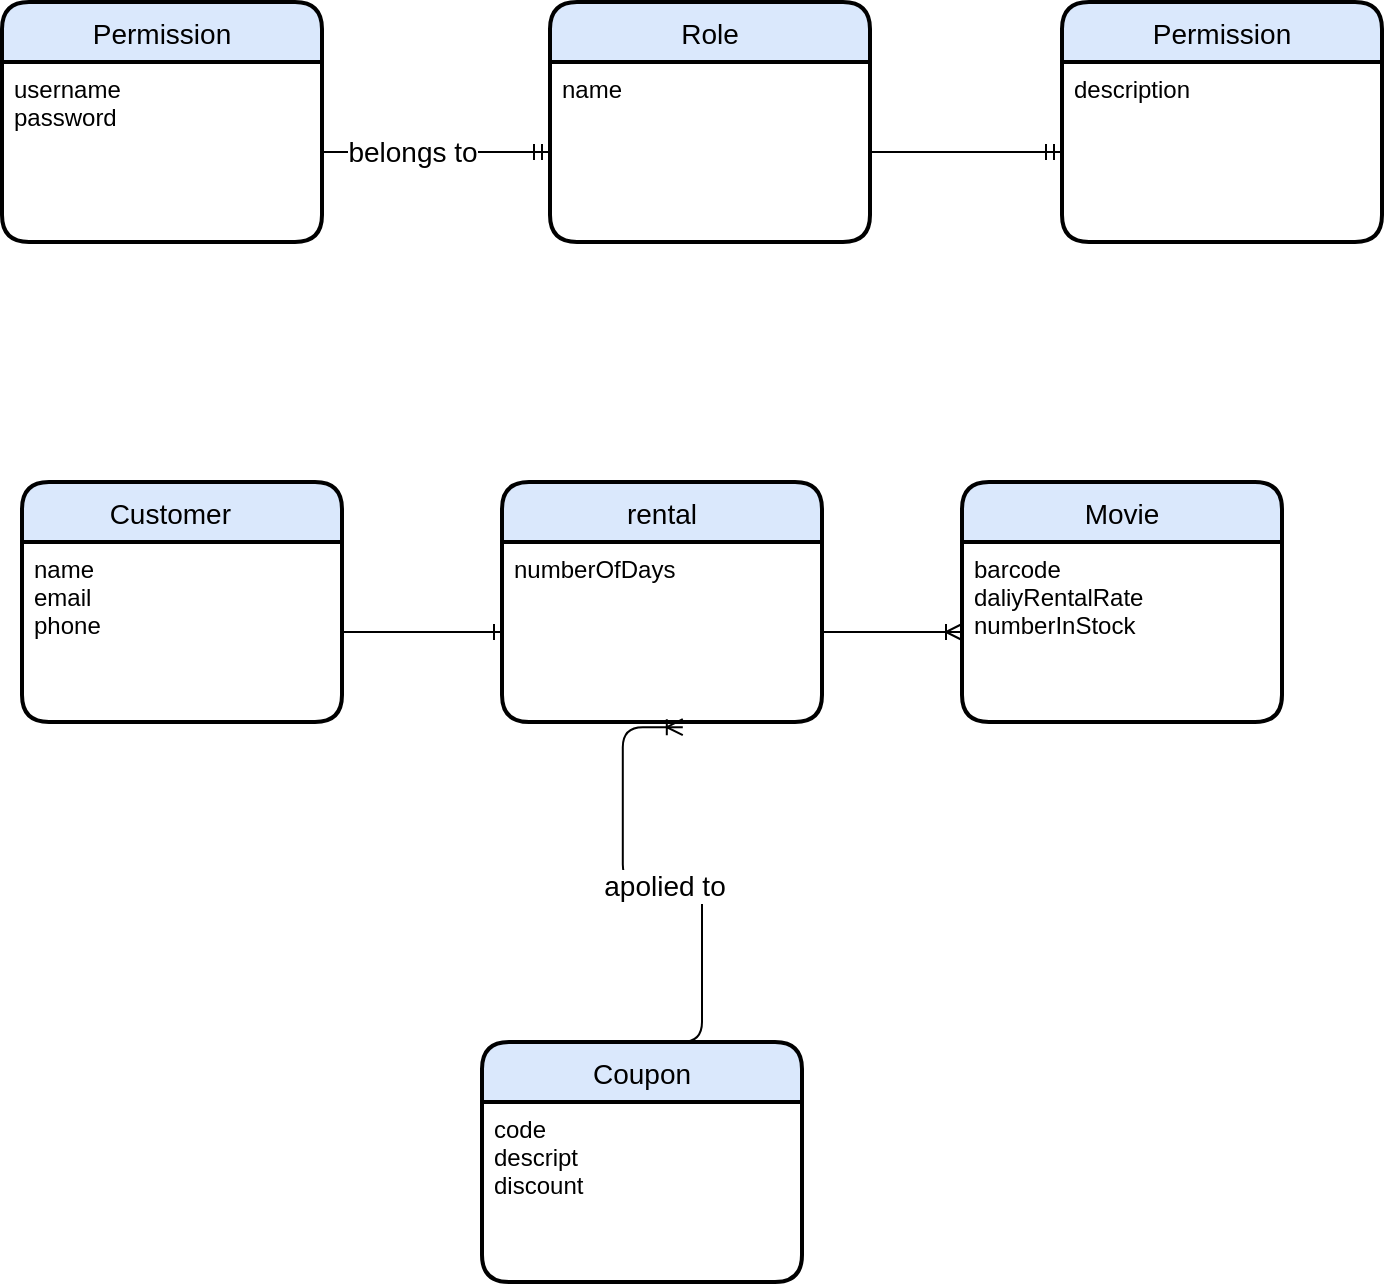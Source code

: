 <mxfile version="15.2.9" type="github">
  <diagram id="_vZujDajarzqPkOY30oS" name="Page-1">
    <mxGraphModel dx="1038" dy="574" grid="1" gridSize="10" guides="1" tooltips="1" connect="1" arrows="1" fold="1" page="1" pageScale="1" pageWidth="827" pageHeight="1169" math="0" shadow="0">
      <root>
        <mxCell id="FtsJpbPkDcVGlRcWK5zW-0" />
        <mxCell id="FtsJpbPkDcVGlRcWK5zW-1" parent="FtsJpbPkDcVGlRcWK5zW-0" />
        <mxCell id="scrA3k0KXx9jLyG4gnvB-17" value="Permission" style="swimlane;childLayout=stackLayout;horizontal=1;startSize=30;horizontalStack=0;rounded=1;fontSize=14;fontStyle=0;strokeWidth=2;resizeParent=0;resizeLast=1;shadow=0;dashed=0;align=center;fillColor=#dae8fc;" parent="FtsJpbPkDcVGlRcWK5zW-1" vertex="1">
          <mxGeometry x="590" y="30" width="160" height="120" as="geometry" />
        </mxCell>
        <mxCell id="scrA3k0KXx9jLyG4gnvB-18" value="description" style="align=left;strokeColor=none;fillColor=none;spacingLeft=4;fontSize=12;verticalAlign=top;resizable=0;rotatable=0;part=1;" parent="scrA3k0KXx9jLyG4gnvB-17" vertex="1">
          <mxGeometry y="30" width="160" height="90" as="geometry" />
        </mxCell>
        <mxCell id="rZKjG5YOGtt5fBIhlF__-1" value="Movie" style="swimlane;childLayout=stackLayout;horizontal=1;startSize=30;horizontalStack=0;rounded=1;fontSize=14;fontStyle=0;strokeWidth=2;resizeParent=0;resizeLast=1;shadow=0;dashed=0;align=center;fillColor=#dae8fc;" parent="FtsJpbPkDcVGlRcWK5zW-1" vertex="1">
          <mxGeometry x="540" y="270" width="160" height="120" as="geometry" />
        </mxCell>
        <mxCell id="rZKjG5YOGtt5fBIhlF__-2" value="barcode&#xa;daliyRentalRate&#xa;numberInStock" style="align=left;strokeColor=none;fillColor=none;spacingLeft=4;fontSize=12;verticalAlign=top;resizable=0;rotatable=0;part=1;" parent="rZKjG5YOGtt5fBIhlF__-1" vertex="1">
          <mxGeometry y="30" width="160" height="90" as="geometry" />
        </mxCell>
        <mxCell id="rZKjG5YOGtt5fBIhlF__-3" value="Customer   " style="swimlane;childLayout=stackLayout;horizontal=1;startSize=30;horizontalStack=0;rounded=1;fontSize=14;fontStyle=0;strokeWidth=2;resizeParent=0;resizeLast=1;shadow=0;dashed=0;align=center;fillColor=#dae8fc;" parent="FtsJpbPkDcVGlRcWK5zW-1" vertex="1">
          <mxGeometry x="70" y="270" width="160" height="120" as="geometry" />
        </mxCell>
        <mxCell id="rZKjG5YOGtt5fBIhlF__-4" value="name&#xa;email&#xa;phone" style="align=left;strokeColor=none;fillColor=none;spacingLeft=4;fontSize=12;verticalAlign=top;resizable=0;rotatable=0;part=1;" parent="rZKjG5YOGtt5fBIhlF__-3" vertex="1">
          <mxGeometry y="30" width="160" height="90" as="geometry" />
        </mxCell>
        <mxCell id="rZKjG5YOGtt5fBIhlF__-11" value="rental" style="swimlane;childLayout=stackLayout;horizontal=1;startSize=30;horizontalStack=0;rounded=1;fontSize=14;fontStyle=0;strokeWidth=2;resizeParent=0;resizeLast=1;shadow=0;dashed=0;align=center;fillColor=#dae8fc;" parent="FtsJpbPkDcVGlRcWK5zW-1" vertex="1">
          <mxGeometry x="310" y="270" width="160" height="120" as="geometry" />
        </mxCell>
        <mxCell id="rZKjG5YOGtt5fBIhlF__-12" value="numberOfDays" style="align=left;strokeColor=none;fillColor=none;spacingLeft=4;fontSize=12;verticalAlign=top;resizable=0;rotatable=0;part=1;" parent="rZKjG5YOGtt5fBIhlF__-11" vertex="1">
          <mxGeometry y="30" width="160" height="90" as="geometry" />
        </mxCell>
        <mxCell id="rZKjG5YOGtt5fBIhlF__-14" value="" style="edgeStyle=entityRelationEdgeStyle;fontSize=12;html=1;endArrow=ERone;endFill=1;startSize=30;exitX=1;exitY=0.5;exitDx=0;exitDy=0;entryX=0;entryY=0.5;entryDx=0;entryDy=0;" parent="FtsJpbPkDcVGlRcWK5zW-1" source="rZKjG5YOGtt5fBIhlF__-4" target="rZKjG5YOGtt5fBIhlF__-12" edge="1">
          <mxGeometry width="100" height="100" relative="1" as="geometry">
            <mxPoint x="360" y="350" as="sourcePoint" />
            <mxPoint x="460" y="250" as="targetPoint" />
          </mxGeometry>
        </mxCell>
        <mxCell id="rZKjG5YOGtt5fBIhlF__-15" value="" style="edgeStyle=entityRelationEdgeStyle;fontSize=12;html=1;endArrow=ERoneToMany;startSize=30;exitX=1;exitY=0.5;exitDx=0;exitDy=0;entryX=0;entryY=0.5;entryDx=0;entryDy=0;" parent="FtsJpbPkDcVGlRcWK5zW-1" source="rZKjG5YOGtt5fBIhlF__-12" target="rZKjG5YOGtt5fBIhlF__-2" edge="1">
          <mxGeometry width="100" height="100" relative="1" as="geometry">
            <mxPoint x="360" y="350" as="sourcePoint" />
            <mxPoint x="460" y="250" as="targetPoint" />
          </mxGeometry>
        </mxCell>
        <mxCell id="rZKjG5YOGtt5fBIhlF__-16" value="Coupon" style="swimlane;childLayout=stackLayout;horizontal=1;startSize=30;horizontalStack=0;rounded=1;fontSize=14;fontStyle=0;strokeWidth=2;resizeParent=0;resizeLast=1;shadow=0;dashed=0;align=center;fillColor=#dae8fc;" parent="FtsJpbPkDcVGlRcWK5zW-1" vertex="1">
          <mxGeometry x="300" y="550" width="160" height="120" as="geometry" />
        </mxCell>
        <mxCell id="rZKjG5YOGtt5fBIhlF__-17" value="code&#xa;descript&#xa;discount" style="align=left;strokeColor=none;fillColor=none;spacingLeft=4;fontSize=12;verticalAlign=top;resizable=0;rotatable=0;part=1;" parent="rZKjG5YOGtt5fBIhlF__-16" vertex="1">
          <mxGeometry y="30" width="160" height="90" as="geometry" />
        </mxCell>
        <mxCell id="_zEFb7p0X2u4kLRQoVq6-0" value="" style="edgeStyle=entityRelationEdgeStyle;fontSize=12;html=1;endArrow=ERoneToMany;startSize=30;exitX=0.5;exitY=0;exitDx=0;exitDy=0;entryX=0.565;entryY=1.029;entryDx=0;entryDy=0;entryPerimeter=0;" edge="1" parent="FtsJpbPkDcVGlRcWK5zW-1" source="rZKjG5YOGtt5fBIhlF__-16" target="rZKjG5YOGtt5fBIhlF__-12">
          <mxGeometry width="100" height="100" relative="1" as="geometry">
            <mxPoint x="360" y="350" as="sourcePoint" />
            <mxPoint x="460" y="250" as="targetPoint" />
          </mxGeometry>
        </mxCell>
        <mxCell id="_zEFb7p0X2u4kLRQoVq6-1" value="apolied to" style="edgeLabel;html=1;align=center;verticalAlign=middle;resizable=0;points=[];fontSize=14;" vertex="1" connectable="0" parent="_zEFb7p0X2u4kLRQoVq6-0">
          <mxGeometry x="-0.002" relative="1" as="geometry">
            <mxPoint as="offset" />
          </mxGeometry>
        </mxCell>
        <mxCell id="_zEFb7p0X2u4kLRQoVq6-9" value="Permission" style="swimlane;childLayout=stackLayout;horizontal=1;startSize=30;horizontalStack=0;rounded=1;fontSize=14;fontStyle=0;strokeWidth=2;resizeParent=0;resizeLast=1;shadow=0;dashed=0;align=center;fillColor=#dae8fc;" vertex="1" parent="FtsJpbPkDcVGlRcWK5zW-1">
          <mxGeometry x="60" y="30" width="160" height="120" as="geometry" />
        </mxCell>
        <mxCell id="_zEFb7p0X2u4kLRQoVq6-10" value="username&#xa;password&#xa;" style="align=left;strokeColor=none;fillColor=none;spacingLeft=4;fontSize=12;verticalAlign=top;resizable=0;rotatable=0;part=1;" vertex="1" parent="_zEFb7p0X2u4kLRQoVq6-9">
          <mxGeometry y="30" width="160" height="90" as="geometry" />
        </mxCell>
        <mxCell id="_zEFb7p0X2u4kLRQoVq6-11" value="Role" style="swimlane;childLayout=stackLayout;horizontal=1;startSize=30;horizontalStack=0;rounded=1;fontSize=14;fontStyle=0;strokeWidth=2;resizeParent=0;resizeLast=1;shadow=0;dashed=0;align=center;fillColor=#dae8fc;" vertex="1" parent="FtsJpbPkDcVGlRcWK5zW-1">
          <mxGeometry x="334" y="30" width="160" height="120" as="geometry" />
        </mxCell>
        <mxCell id="_zEFb7p0X2u4kLRQoVq6-12" value="name&#xa;" style="align=left;strokeColor=none;fillColor=none;spacingLeft=4;fontSize=12;verticalAlign=top;resizable=0;rotatable=0;part=1;" vertex="1" parent="_zEFb7p0X2u4kLRQoVq6-11">
          <mxGeometry y="30" width="160" height="90" as="geometry" />
        </mxCell>
        <mxCell id="_zEFb7p0X2u4kLRQoVq6-16" value="" style="edgeStyle=entityRelationEdgeStyle;fontSize=12;html=1;endArrow=ERmandOne;startSize=30;entryX=0;entryY=0.5;entryDx=0;entryDy=0;" edge="1" parent="FtsJpbPkDcVGlRcWK5zW-1" source="_zEFb7p0X2u4kLRQoVq6-10" target="_zEFb7p0X2u4kLRQoVq6-12">
          <mxGeometry width="100" height="100" relative="1" as="geometry">
            <mxPoint x="440" y="260" as="sourcePoint" />
            <mxPoint x="540" y="160" as="targetPoint" />
          </mxGeometry>
        </mxCell>
        <mxCell id="_zEFb7p0X2u4kLRQoVq6-20" value="belongs to" style="edgeLabel;html=1;align=center;verticalAlign=middle;resizable=0;points=[];fontSize=14;" vertex="1" connectable="0" parent="_zEFb7p0X2u4kLRQoVq6-16">
          <mxGeometry x="-0.221" relative="1" as="geometry">
            <mxPoint as="offset" />
          </mxGeometry>
        </mxCell>
        <mxCell id="_zEFb7p0X2u4kLRQoVq6-17" value="" style="edgeStyle=entityRelationEdgeStyle;fontSize=12;html=1;endArrow=ERmandOne;startSize=30;entryX=0;entryY=0.5;entryDx=0;entryDy=0;exitX=1;exitY=0.5;exitDx=0;exitDy=0;" edge="1" parent="FtsJpbPkDcVGlRcWK5zW-1" source="_zEFb7p0X2u4kLRQoVq6-12" target="scrA3k0KXx9jLyG4gnvB-18">
          <mxGeometry width="100" height="100" relative="1" as="geometry">
            <mxPoint x="230" y="115" as="sourcePoint" />
            <mxPoint x="344" y="115" as="targetPoint" />
          </mxGeometry>
        </mxCell>
      </root>
    </mxGraphModel>
  </diagram>
</mxfile>
